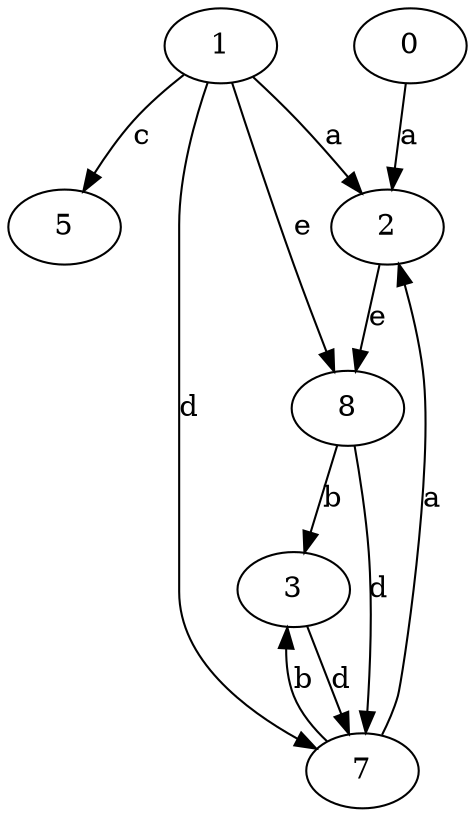 strict digraph  {
1;
0;
2;
3;
5;
7;
8;
1 -> 2  [label=a];
1 -> 5  [label=c];
1 -> 7  [label=d];
1 -> 8  [label=e];
0 -> 2  [label=a];
2 -> 8  [label=e];
3 -> 7  [label=d];
7 -> 2  [label=a];
7 -> 3  [label=b];
8 -> 3  [label=b];
8 -> 7  [label=d];
}

